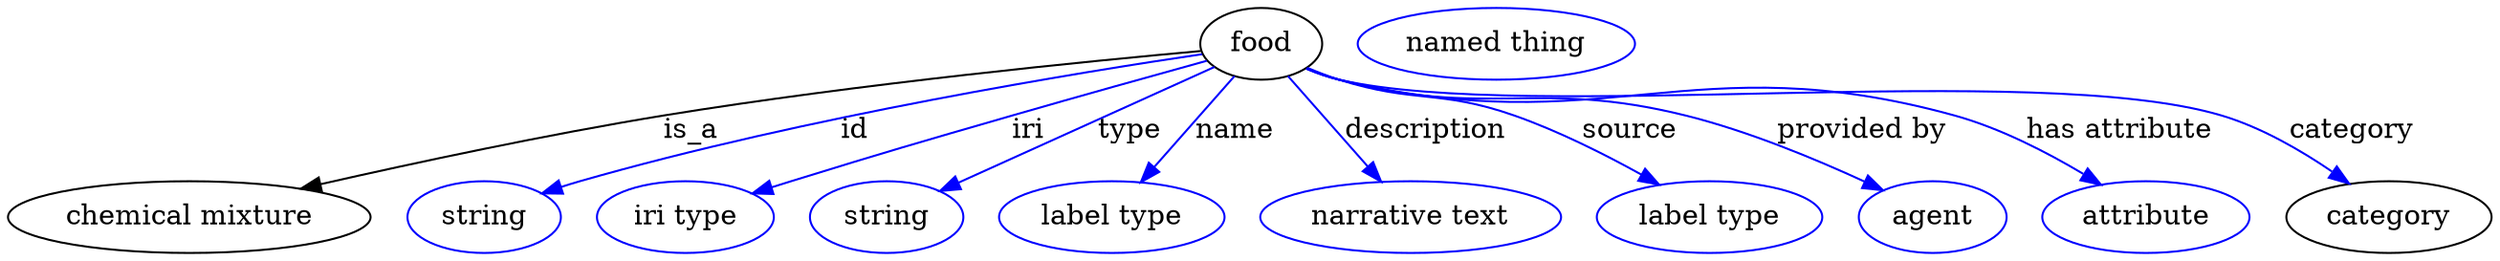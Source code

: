 digraph {
	graph [bb="0,0,1244.3,123"];
	node [label="\N"];
	food	[height=0.5,
		label=food,
		pos="627.99,105",
		width=0.84854];
	"chemical mixture"	[height=0.5,
		pos="90.992,18",
		width=2.5276];
	food -> "chemical mixture"	[label=is_a,
		lp="341.99,61.5",
		pos="e,146.75,32.274 597.63,101.39 543.32,96.506 426.06,85.03 327.99,69 269.68,59.468 203.98,45.338 156.58,34.528"];
	id	[color=blue,
		height=0.5,
		label=string,
		pos="237.99,18",
		width=1.0652];
	food -> id	[color=blue,
		label=id,
		lp="423.99,61.5",
		pos="e,267,29.922 598.32,99.784 538.52,90.919 399.49,68.449 285.99,36 282.89,35.113 279.7,34.133 276.5,33.106",
		style=solid];
	iri	[color=blue,
		height=0.5,
		label="iri type",
		pos="338.99,18",
		width=1.2277];
	food -> iri	[color=blue,
		label=iri,
		lp="510.99,61.5",
		pos="e,372.67,29.681 600.64,96.498 575.29,89.507 536.54,78.728 502.99,69 453.97,54.785 441.78,50.997 392.99,36 389.5,34.926 385.88,33.805 \
382.25,32.674",
		style=solid];
	type	[color=blue,
		height=0.5,
		label=string,
		pos="439.99,18",
		width=1.0652];
	food -> type	[color=blue,
		label=type,
		lp="561.99,61.5",
		pos="e,466.76,31.101 604.56,93.407 572.26,78.801 513.75,52.348 475.9,35.237",
		style=solid];
	name	[color=blue,
		height=0.5,
		label="label type",
		pos="552.99,18",
		width=1.5707];
	food -> name	[color=blue,
		label=name,
		lp="614.99,61.5",
		pos="e,567.57,35.516 614.58,88.804 603.42,76.152 587.32,57.903 574.38,43.237",
		style=solid];
	description	[color=blue,
		height=0.5,
		label="narrative text",
		pos="702.99,18",
		width=2.0943];
	food -> description	[color=blue,
		label=description,
		lp="710.49,61.5",
		pos="e,688.16,35.812 641.4,88.804 652.49,76.233 668.46,58.136 681.36,43.518",
		style=solid];
	source	[color=blue,
		height=0.5,
		label="label type",
		pos="852.99,18",
		width=1.5707];
	food -> source	[color=blue,
		label=source,
		lp="812.99,61.5",
		pos="e,827.63,34.35 651.2,92.94 656.32,90.765 661.78,88.649 666.99,87 705.05,74.958 717.31,82.191 754.99,69 777.05,61.279 800.4,49.52 \
818.78,39.344",
		style=solid];
	"provided by"	[color=blue,
		height=0.5,
		label=agent,
		pos="964.99,18",
		width=1.0291];
	food -> "provided by"	[color=blue,
		label="provided by",
		lp="929.49,61.5",
		pos="e,940.04,31.489 650.67,92.722 655.92,90.505 661.56,88.427 666.99,87 742.18,67.233 765.53,87.721 840.99,69 872.42,61.204 906.41,47.06 \
930.84,35.799",
		style=solid];
	"has attribute"	[color=blue,
		height=0.5,
		label=attribute,
		pos="1072,18",
		width=1.4443];
	food -> "has attribute"	[color=blue,
		label="has attribute",
		lp="1059,61.5",
		pos="e,1049.5,34.239 650.62,92.541 655.88,90.333 661.53,88.305 666.99,87 800.79,55.019 843.38,105.58 975.99,69 998.82,62.702 1022.4,50.486 \
1040.5,39.706",
		style=solid];
	category	[height=0.5,
		pos="1193,18",
		width=1.4263];
	food -> category	[color=blue,
		label=category,
		lp="1174.5,61.5",
		pos="e,1173.2,34.853 650.61,92.47 655.86,90.266 661.52,88.257 666.99,87 763.02,64.938 1015.6,97.306 1110,69 1129.7,63.102 1149.4,51.463 \
1164.8,40.898",
		style=solid];
	"named thing_category"	[color=blue,
		height=0.5,
		label="named thing",
		pos="745.99,105",
		width=1.9318];
}

